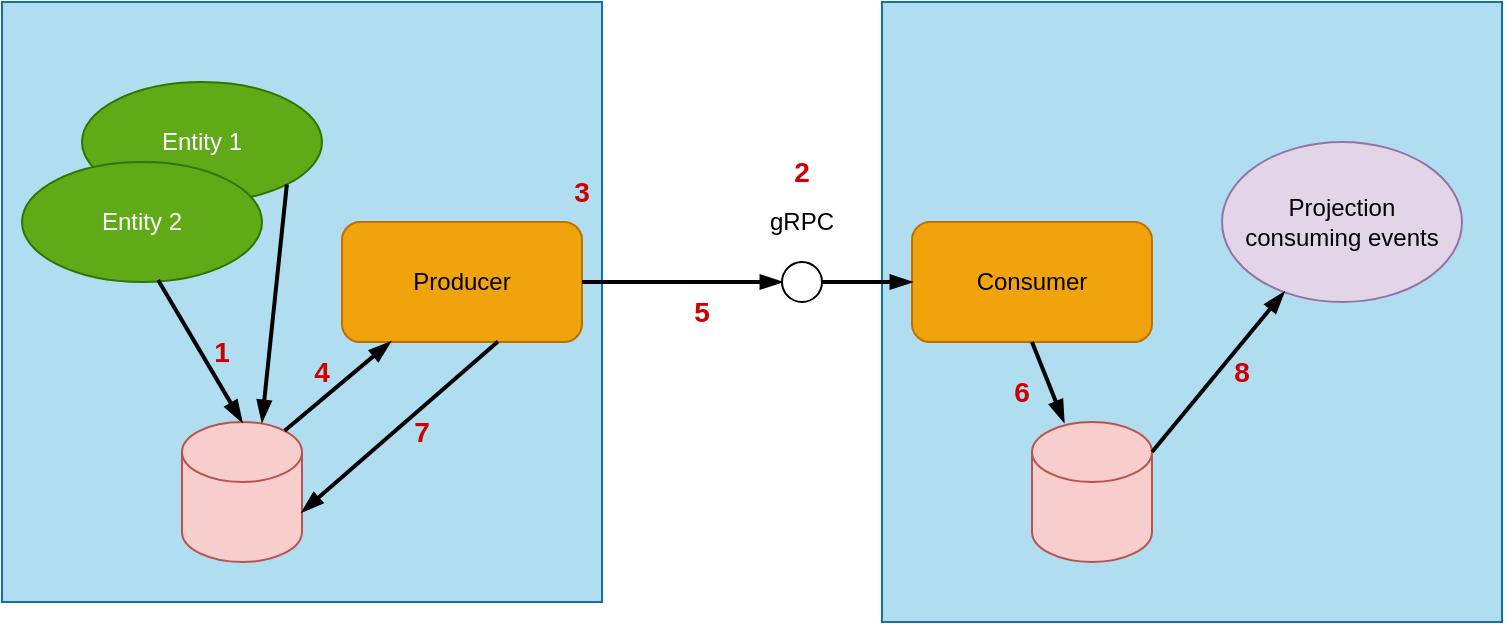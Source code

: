 <mxfile version="21.6.1" type="device">
  <diagram name="Page-1" id="AsP60JgBl1jaJY_T1ypP">
    <mxGraphModel dx="807" dy="482" grid="1" gridSize="10" guides="1" tooltips="1" connect="1" arrows="1" fold="1" page="1" pageScale="1" pageWidth="827" pageHeight="1169" math="0" shadow="0">
      <root>
        <mxCell id="0" />
        <mxCell id="1" parent="0" />
        <mxCell id="Z3GVn9q660Q-xpyVM-ZC-12" value="" style="whiteSpace=wrap;html=1;aspect=fixed;fillColor=#b1ddf0;strokeColor=#10739e;" vertex="1" parent="1">
          <mxGeometry x="450" y="60" width="310" height="310" as="geometry" />
        </mxCell>
        <mxCell id="Z3GVn9q660Q-xpyVM-ZC-11" value="" style="whiteSpace=wrap;html=1;aspect=fixed;fillColor=#b1ddf0;strokeColor=#10739e;" vertex="1" parent="1">
          <mxGeometry x="10" y="60" width="300" height="300" as="geometry" />
        </mxCell>
        <mxCell id="Z3GVn9q660Q-xpyVM-ZC-1" value="" style="shape=cylinder3;whiteSpace=wrap;html=1;boundedLbl=1;backgroundOutline=1;size=15;fillColor=#f8cecc;strokeColor=#b85450;" vertex="1" parent="1">
          <mxGeometry x="525" y="270" width="60" height="70" as="geometry" />
        </mxCell>
        <mxCell id="Z3GVn9q660Q-xpyVM-ZC-2" value="" style="shape=cylinder3;whiteSpace=wrap;html=1;boundedLbl=1;backgroundOutline=1;size=15;fillColor=#f8cecc;strokeColor=#b85450;" vertex="1" parent="1">
          <mxGeometry x="100" y="270" width="60" height="70" as="geometry" />
        </mxCell>
        <mxCell id="Z3GVn9q660Q-xpyVM-ZC-3" value="Projection &lt;br&gt;consuming events" style="ellipse;whiteSpace=wrap;html=1;fillColor=#e1d5e7;strokeColor=#9673a6;" vertex="1" parent="1">
          <mxGeometry x="620" y="130" width="120" height="80" as="geometry" />
        </mxCell>
        <mxCell id="Z3GVn9q660Q-xpyVM-ZC-4" value="Producer" style="rounded=1;whiteSpace=wrap;html=1;fillColor=#f0a30a;fontColor=#000000;strokeColor=#BD7000;" vertex="1" parent="1">
          <mxGeometry x="180" y="170" width="120" height="60" as="geometry" />
        </mxCell>
        <mxCell id="Z3GVn9q660Q-xpyVM-ZC-5" value="Entity 1" style="ellipse;whiteSpace=wrap;html=1;fillColor=#60a917;strokeColor=#2D7600;fontColor=#ffffff;" vertex="1" parent="1">
          <mxGeometry x="50" y="100" width="120" height="60" as="geometry" />
        </mxCell>
        <mxCell id="Z3GVn9q660Q-xpyVM-ZC-6" value="Entity 2" style="ellipse;whiteSpace=wrap;html=1;fillColor=#60a917;strokeColor=#2D7600;fontColor=#ffffff;" vertex="1" parent="1">
          <mxGeometry x="20" y="140" width="120" height="60" as="geometry" />
        </mxCell>
        <mxCell id="Z3GVn9q660Q-xpyVM-ZC-7" value="" style="endArrow=blockThin;html=1;rounded=0;exitX=0.567;exitY=0.983;exitDx=0;exitDy=0;exitPerimeter=0;entryX=0.5;entryY=0;entryDx=0;entryDy=0;entryPerimeter=0;strokeWidth=2;endFill=1;" edge="1" parent="1" source="Z3GVn9q660Q-xpyVM-ZC-6" target="Z3GVn9q660Q-xpyVM-ZC-2">
          <mxGeometry width="50" height="50" relative="1" as="geometry">
            <mxPoint x="330" y="380" as="sourcePoint" />
            <mxPoint x="380" y="330" as="targetPoint" />
          </mxGeometry>
        </mxCell>
        <mxCell id="Z3GVn9q660Q-xpyVM-ZC-8" value="" style="endArrow=blockThin;html=1;rounded=0;exitX=1;exitY=1;exitDx=0;exitDy=0;strokeWidth=2;endFill=1;" edge="1" parent="1" source="Z3GVn9q660Q-xpyVM-ZC-5">
          <mxGeometry width="50" height="50" relative="1" as="geometry">
            <mxPoint x="98" y="209" as="sourcePoint" />
            <mxPoint x="140" y="270" as="targetPoint" />
          </mxGeometry>
        </mxCell>
        <mxCell id="Z3GVn9q660Q-xpyVM-ZC-10" value="" style="endArrow=blockThin;html=1;rounded=0;exitX=0.855;exitY=0;exitDx=0;exitDy=4.35;strokeWidth=2;endFill=1;exitPerimeter=0;" edge="1" parent="1" source="Z3GVn9q660Q-xpyVM-ZC-2" target="Z3GVn9q660Q-xpyVM-ZC-4">
          <mxGeometry width="50" height="50" relative="1" as="geometry">
            <mxPoint x="162" y="161" as="sourcePoint" />
            <mxPoint x="150" y="280" as="targetPoint" />
          </mxGeometry>
        </mxCell>
        <mxCell id="Z3GVn9q660Q-xpyVM-ZC-13" value="Consumer" style="rounded=1;whiteSpace=wrap;html=1;fillColor=#f0a30a;fontColor=#000000;strokeColor=#BD7000;" vertex="1" parent="1">
          <mxGeometry x="465" y="170" width="120" height="60" as="geometry" />
        </mxCell>
        <mxCell id="Z3GVn9q660Q-xpyVM-ZC-18" value="" style="endArrow=blockThin;html=1;rounded=0;strokeWidth=2;endFill=1;exitX=1;exitY=0.5;exitDx=0;exitDy=0;" edge="1" parent="1" target="Z3GVn9q660Q-xpyVM-ZC-17">
          <mxGeometry width="50" height="50" relative="1" as="geometry">
            <mxPoint x="300" y="200" as="sourcePoint" />
            <mxPoint x="370" y="200" as="targetPoint" />
          </mxGeometry>
        </mxCell>
        <mxCell id="Z3GVn9q660Q-xpyVM-ZC-20" value="" style="edgeStyle=orthogonalEdgeStyle;rounded=0;orthogonalLoop=1;jettySize=auto;html=1;strokeWidth=2;endArrow=blockThin;endFill=1;exitX=1;exitY=0.5;exitDx=0;exitDy=0;" edge="1" parent="1" source="Z3GVn9q660Q-xpyVM-ZC-17">
          <mxGeometry relative="1" as="geometry">
            <mxPoint x="430" y="200" as="sourcePoint" />
            <mxPoint x="465" y="200" as="targetPoint" />
          </mxGeometry>
        </mxCell>
        <mxCell id="Z3GVn9q660Q-xpyVM-ZC-17" value="" style="ellipse;whiteSpace=wrap;html=1;aspect=fixed;" vertex="1" parent="1">
          <mxGeometry x="400" y="190" width="20" height="20" as="geometry" />
        </mxCell>
        <mxCell id="Z3GVn9q660Q-xpyVM-ZC-19" value="gRPC" style="text;html=1;strokeColor=none;fillColor=none;align=center;verticalAlign=middle;whiteSpace=wrap;rounded=0;" vertex="1" parent="1">
          <mxGeometry x="380" y="155" width="60" height="30" as="geometry" />
        </mxCell>
        <mxCell id="Z3GVn9q660Q-xpyVM-ZC-23" value="" style="endArrow=blockThin;html=1;rounded=0;exitX=0.5;exitY=1;exitDx=0;exitDy=0;strokeWidth=2;endFill=1;" edge="1" parent="1" source="Z3GVn9q660Q-xpyVM-ZC-13" target="Z3GVn9q660Q-xpyVM-ZC-1">
          <mxGeometry width="50" height="50" relative="1" as="geometry">
            <mxPoint x="590" y="244" as="sourcePoint" />
            <mxPoint x="643" y="200" as="targetPoint" />
          </mxGeometry>
        </mxCell>
        <mxCell id="Z3GVn9q660Q-xpyVM-ZC-24" value="" style="endArrow=blockThin;html=1;rounded=0;strokeWidth=2;endFill=1;exitX=1;exitY=0;exitDx=0;exitDy=15;exitPerimeter=0;" edge="1" parent="1" source="Z3GVn9q660Q-xpyVM-ZC-1" target="Z3GVn9q660Q-xpyVM-ZC-3">
          <mxGeometry width="50" height="50" relative="1" as="geometry">
            <mxPoint x="650" y="260" as="sourcePoint" />
            <mxPoint x="666" y="300" as="targetPoint" />
          </mxGeometry>
        </mxCell>
        <mxCell id="Z3GVn9q660Q-xpyVM-ZC-25" value="&lt;font color=&quot;#cc0000&quot; style=&quot;font-size: 14px;&quot;&gt;1&lt;/font&gt;" style="text;html=1;strokeColor=none;fillColor=none;align=center;verticalAlign=middle;whiteSpace=wrap;rounded=0;fontStyle=1;fontSize=14;" vertex="1" parent="1">
          <mxGeometry x="90" y="220" width="60" height="30" as="geometry" />
        </mxCell>
        <mxCell id="Z3GVn9q660Q-xpyVM-ZC-26" value="&lt;font color=&quot;#cc0000&quot; style=&quot;font-size: 14px;&quot;&gt;2&lt;/font&gt;" style="text;html=1;strokeColor=none;fillColor=none;align=center;verticalAlign=middle;whiteSpace=wrap;rounded=0;fontStyle=1;fontSize=14;" vertex="1" parent="1">
          <mxGeometry x="380" y="130" width="60" height="30" as="geometry" />
        </mxCell>
        <mxCell id="Z3GVn9q660Q-xpyVM-ZC-27" value="&lt;font color=&quot;#cc0000&quot; style=&quot;font-size: 14px;&quot;&gt;3&lt;/font&gt;" style="text;html=1;strokeColor=none;fillColor=none;align=center;verticalAlign=middle;whiteSpace=wrap;rounded=0;fontStyle=1;fontSize=14;" vertex="1" parent="1">
          <mxGeometry x="270" y="140" width="60" height="30" as="geometry" />
        </mxCell>
        <mxCell id="Z3GVn9q660Q-xpyVM-ZC-28" value="&lt;font color=&quot;#cc0000&quot; style=&quot;font-size: 14px;&quot;&gt;4&lt;/font&gt;" style="text;html=1;strokeColor=none;fillColor=none;align=center;verticalAlign=middle;whiteSpace=wrap;rounded=0;fontStyle=1;fontSize=14;" vertex="1" parent="1">
          <mxGeometry x="140" y="230" width="60" height="30" as="geometry" />
        </mxCell>
        <mxCell id="Z3GVn9q660Q-xpyVM-ZC-29" value="&lt;font color=&quot;#cc0000&quot; style=&quot;font-size: 14px;&quot;&gt;5&lt;/font&gt;" style="text;html=1;strokeColor=none;fillColor=none;align=center;verticalAlign=middle;whiteSpace=wrap;rounded=0;fontStyle=1;fontSize=14;" vertex="1" parent="1">
          <mxGeometry x="330" y="200" width="60" height="30" as="geometry" />
        </mxCell>
        <mxCell id="Z3GVn9q660Q-xpyVM-ZC-30" value="&lt;font color=&quot;#cc0000&quot; style=&quot;font-size: 14px;&quot;&gt;6&lt;/font&gt;" style="text;html=1;strokeColor=none;fillColor=none;align=center;verticalAlign=middle;whiteSpace=wrap;rounded=0;fontStyle=1;fontSize=14;" vertex="1" parent="1">
          <mxGeometry x="490" y="240" width="60" height="30" as="geometry" />
        </mxCell>
        <mxCell id="Z3GVn9q660Q-xpyVM-ZC-31" value="" style="endArrow=blockThin;html=1;rounded=0;exitX=0.65;exitY=0.995;exitDx=0;exitDy=0;strokeWidth=2;endFill=1;exitPerimeter=0;entryX=1;entryY=0;entryDx=0;entryDy=45;entryPerimeter=0;" edge="1" parent="1" source="Z3GVn9q660Q-xpyVM-ZC-4" target="Z3GVn9q660Q-xpyVM-ZC-2">
          <mxGeometry width="50" height="50" relative="1" as="geometry">
            <mxPoint x="161" y="284" as="sourcePoint" />
            <mxPoint x="214" y="240" as="targetPoint" />
          </mxGeometry>
        </mxCell>
        <mxCell id="Z3GVn9q660Q-xpyVM-ZC-32" value="&lt;font color=&quot;#cc0000&quot; style=&quot;font-size: 14px;&quot;&gt;7&lt;/font&gt;" style="text;html=1;strokeColor=none;fillColor=none;align=center;verticalAlign=middle;whiteSpace=wrap;rounded=0;fontStyle=1;fontSize=14;" vertex="1" parent="1">
          <mxGeometry x="190" y="260" width="60" height="30" as="geometry" />
        </mxCell>
        <mxCell id="Z3GVn9q660Q-xpyVM-ZC-33" value="&lt;font color=&quot;#cc0000&quot; style=&quot;font-size: 14px;&quot;&gt;8&lt;/font&gt;" style="text;html=1;strokeColor=none;fillColor=none;align=center;verticalAlign=middle;whiteSpace=wrap;rounded=0;fontStyle=1;fontSize=14;" vertex="1" parent="1">
          <mxGeometry x="600" y="230" width="60" height="30" as="geometry" />
        </mxCell>
      </root>
    </mxGraphModel>
  </diagram>
</mxfile>
